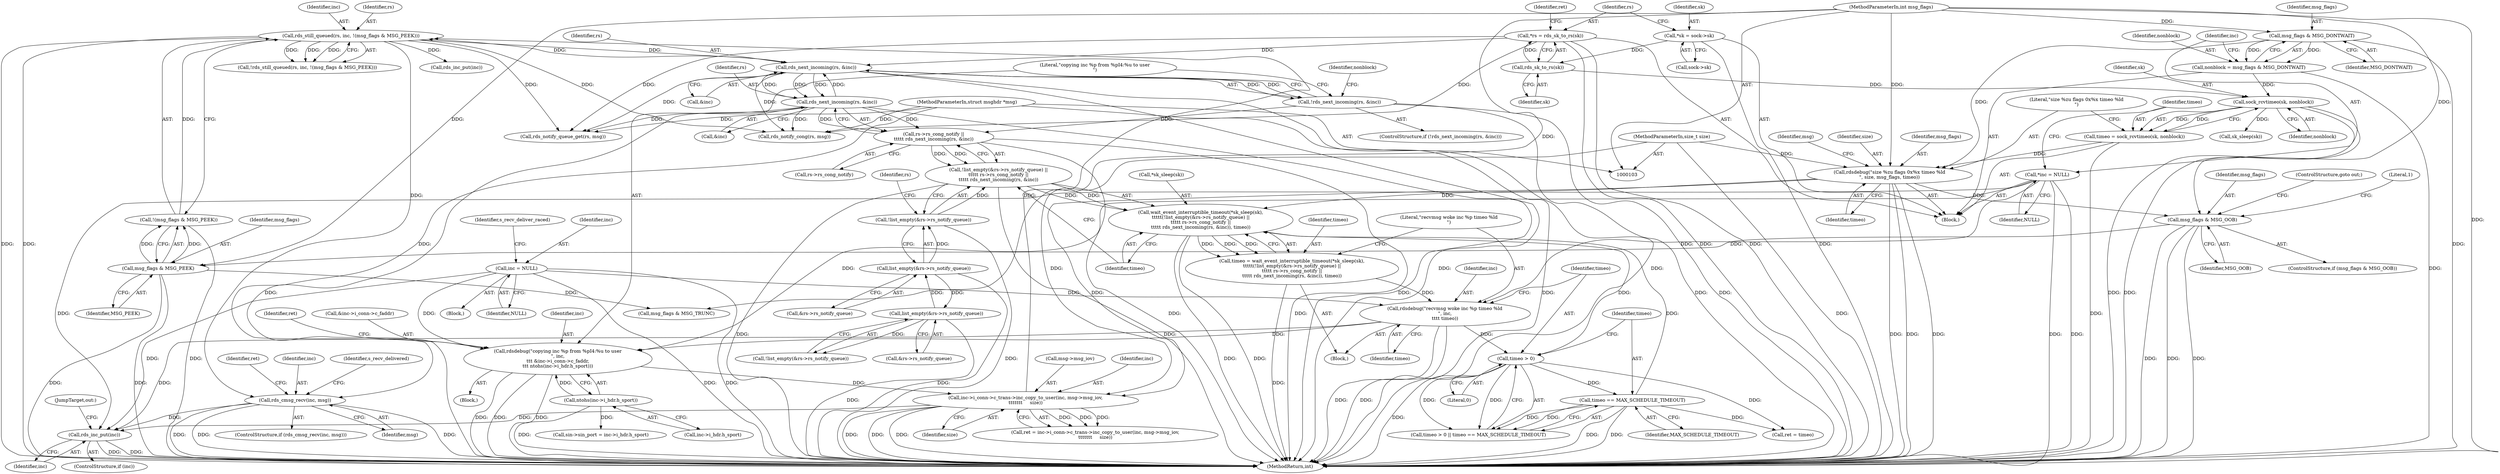 digraph "0_linux_06b6a1cf6e776426766298d055bb3991957d90a7@API" {
"1000321" [label="(Call,rds_cmsg_recv(inc, msg))"];
"1000277" [label="(Call,rds_still_queued(rs, inc, !(msg_flags & MSG_PEEK)))"];
"1000187" [label="(Call,rds_next_incoming(rs, &inc))"];
"1000217" [label="(Call,rds_next_incoming(rs, &inc))"];
"1000117" [label="(Call,*rs = rds_sk_to_rs(sk))"];
"1000119" [label="(Call,rds_sk_to_rs(sk))"];
"1000111" [label="(Call,*sk = sock->sk)"];
"1000264" [label="(Call,inc->i_conn->c_trans->inc_copy_to_user(inc, msg->msg_iov,\n\t\t\t\t\t\t\t     size))"];
"1000247" [label="(Call,rdsdebug(\"copying inc %p from %pI4:%u to user\n\", inc,\n\t\t\t &inc->i_conn->c_faddr,\n\t\t\t ntohs(inc->i_hdr.h_sport)))"];
"1000134" [label="(Call,*inc = NULL)"];
"1000287" [label="(Call,inc = NULL)"];
"1000222" [label="(Call,rdsdebug(\"recvmsg woke inc %p timeo %ld\n\", inc,\n\t\t\t\t timeo))"];
"1000200" [label="(Call,timeo = wait_event_interruptible_timeout(*sk_sleep(sk),\n\t\t\t\t\t(!list_empty(&rs->rs_notify_queue) ||\n\t\t\t\t\t rs->rs_cong_notify ||\n\t\t\t\t\t rds_next_incoming(rs, &inc)), timeo))"];
"1000202" [label="(Call,wait_event_interruptible_timeout(*sk_sleep(sk),\n\t\t\t\t\t(!list_empty(&rs->rs_notify_queue) ||\n\t\t\t\t\t rs->rs_cong_notify ||\n\t\t\t\t\t rds_next_incoming(rs, &inc)), timeo))"];
"1000206" [label="(Call,!list_empty(&rs->rs_notify_queue) ||\n\t\t\t\t\t rs->rs_cong_notify ||\n\t\t\t\t\t rds_next_incoming(rs, &inc))"];
"1000207" [label="(Call,!list_empty(&rs->rs_notify_queue))"];
"1000208" [label="(Call,list_empty(&rs->rs_notify_queue))"];
"1000162" [label="(Call,list_empty(&rs->rs_notify_queue))"];
"1000213" [label="(Call,rs->rs_cong_notify ||\n\t\t\t\t\t rds_next_incoming(rs, &inc))"];
"1000186" [label="(Call,!rds_next_incoming(rs, &inc))"];
"1000228" [label="(Call,timeo > 0)"];
"1000231" [label="(Call,timeo == MAX_SCHEDULE_TIMEOUT)"];
"1000142" [label="(Call,rdsdebug(\"size %zu flags 0x%x timeo %ld\n\", size, msg_flags, timeo))"];
"1000107" [label="(MethodParameterIn,size_t size)"];
"1000129" [label="(Call,msg_flags & MSG_DONTWAIT)"];
"1000108" [label="(MethodParameterIn,int msg_flags)"];
"1000137" [label="(Call,timeo = sock_rcvtimeo(sk, nonblock))"];
"1000139" [label="(Call,sock_rcvtimeo(sk, nonblock))"];
"1000127" [label="(Call,nonblock = msg_flags & MSG_DONTWAIT)"];
"1000256" [label="(Call,ntohs(inc->i_hdr.h_sport))"];
"1000280" [label="(Call,!(msg_flags & MSG_PEEK))"];
"1000281" [label="(Call,msg_flags & MSG_PEEK)"];
"1000153" [label="(Call,msg_flags & MSG_OOB)"];
"1000106" [label="(MethodParameterIn,struct msghdr *msg)"];
"1000384" [label="(Call,rds_inc_put(inc))"];
"1000204" [label="(Call,sk_sleep(sk))"];
"1000276" [label="(Call,!rds_still_queued(rs, inc, !(msg_flags & MSG_PEEK)))"];
"1000225" [label="(Identifier,timeo)"];
"1000382" [label="(ControlStructure,if (inc))"];
"1000281" [label="(Call,msg_flags & MSG_PEEK)"];
"1000113" [label="(Call,sock->sk)"];
"1000130" [label="(Identifier,msg_flags)"];
"1000162" [label="(Call,list_empty(&rs->rs_notify_queue))"];
"1000248" [label="(Literal,\"copying inc %p from %pI4:%u to user\n\")"];
"1000219" [label="(Call,&inc)"];
"1000215" [label="(Identifier,rs)"];
"1000131" [label="(Identifier,MSG_DONTWAIT)"];
"1000137" [label="(Call,timeo = sock_rcvtimeo(sk, nonblock))"];
"1000263" [label="(Identifier,ret)"];
"1000280" [label="(Call,!(msg_flags & MSG_PEEK))"];
"1000188" [label="(Identifier,rs)"];
"1000181" [label="(Call,rds_notify_cong(rs, msg))"];
"1000262" [label="(Call,ret = inc->i_conn->c_trans->inc_copy_to_user(inc, msg->msg_iov,\n\t\t\t\t\t\t\t     size))"];
"1000321" [label="(Call,rds_cmsg_recv(inc, msg))"];
"1000256" [label="(Call,ntohs(inc->i_hdr.h_sport))"];
"1000384" [label="(Call,rds_inc_put(inc))"];
"1000285" [label="(Call,rds_inc_put(inc))"];
"1000224" [label="(Identifier,inc)"];
"1000154" [label="(Identifier,msg_flags)"];
"1000320" [label="(ControlStructure,if (rds_cmsg_recv(inc, msg)))"];
"1000152" [label="(ControlStructure,if (msg_flags & MSG_OOB))"];
"1000331" [label="(Identifier,s_recv_delivered)"];
"1000207" [label="(Call,!list_empty(&rs->rs_notify_queue))"];
"1000222" [label="(Call,rdsdebug(\"recvmsg woke inc %p timeo %ld\n\", inc,\n\t\t\t\t timeo))"];
"1000247" [label="(Call,rdsdebug(\"copying inc %p from %pI4:%u to user\n\", inc,\n\t\t\t &inc->i_conn->c_faddr,\n\t\t\t ntohs(inc->i_hdr.h_sport)))"];
"1000279" [label="(Identifier,inc)"];
"1000289" [label="(Identifier,NULL)"];
"1000193" [label="(Identifier,nonblock)"];
"1000107" [label="(MethodParameterIn,size_t size)"];
"1000326" [label="(Identifier,ret)"];
"1000145" [label="(Identifier,msg_flags)"];
"1000106" [label="(MethodParameterIn,struct msghdr *msg)"];
"1000146" [label="(Identifier,timeo)"];
"1000161" [label="(Call,!list_empty(&rs->rs_notify_queue))"];
"1000304" [label="(Call,msg_flags & MSG_TRUNC)"];
"1000156" [label="(ControlStructure,goto out;)"];
"1000111" [label="(Call,*sk = sock->sk)"];
"1000269" [label="(Identifier,size)"];
"1000227" [label="(Call,timeo > 0 || timeo == MAX_SCHEDULE_TIMEOUT)"];
"1000149" [label="(Identifier,msg)"];
"1000139" [label="(Call,sock_rcvtimeo(sk, nonblock))"];
"1000163" [label="(Call,&rs->rs_notify_queue)"];
"1000155" [label="(Identifier,MSG_OOB)"];
"1000108" [label="(MethodParameterIn,int msg_flags)"];
"1000250" [label="(Call,&inc->i_conn->c_faddr)"];
"1000203" [label="(Call,*sk_sleep(sk))"];
"1000191" [label="(Block,)"];
"1000278" [label="(Identifier,rs)"];
"1000206" [label="(Call,!list_empty(&rs->rs_notify_queue) ||\n\t\t\t\t\t rs->rs_cong_notify ||\n\t\t\t\t\t rds_next_incoming(rs, &inc))"];
"1000153" [label="(Call,msg_flags & MSG_OOB)"];
"1000228" [label="(Call,timeo > 0)"];
"1000277" [label="(Call,rds_still_queued(rs, inc, !(msg_flags & MSG_PEEK)))"];
"1000230" [label="(Literal,0)"];
"1000187" [label="(Call,rds_next_incoming(rs, &inc))"];
"1000124" [label="(Identifier,ret)"];
"1000233" [label="(Identifier,MAX_SCHEDULE_TIMEOUT)"];
"1000282" [label="(Identifier,msg_flags)"];
"1000158" [label="(Literal,1)"];
"1000232" [label="(Identifier,timeo)"];
"1000112" [label="(Identifier,sk)"];
"1000218" [label="(Identifier,rs)"];
"1000221" [label="(Identifier,timeo)"];
"1000140" [label="(Identifier,sk)"];
"1000266" [label="(Call,msg->msg_iov)"];
"1000235" [label="(Call,ret = timeo)"];
"1000129" [label="(Call,msg_flags & MSG_DONTWAIT)"];
"1000118" [label="(Identifier,rs)"];
"1000135" [label="(Identifier,inc)"];
"1000200" [label="(Call,timeo = wait_event_interruptible_timeout(*sk_sleep(sk),\n\t\t\t\t\t(!list_empty(&rs->rs_notify_queue) ||\n\t\t\t\t\t rs->rs_cong_notify ||\n\t\t\t\t\t rds_next_incoming(rs, &inc)), timeo))"];
"1000209" [label="(Call,&rs->rs_notify_queue)"];
"1000214" [label="(Call,rs->rs_cong_notify)"];
"1000136" [label="(Identifier,NULL)"];
"1000249" [label="(Identifier,inc)"];
"1000119" [label="(Call,rds_sk_to_rs(sk))"];
"1000144" [label="(Identifier,size)"];
"1000120" [label="(Identifier,sk)"];
"1000264" [label="(Call,inc->i_conn->c_trans->inc_copy_to_user(inc, msg->msg_iov,\n\t\t\t\t\t\t\t     size))"];
"1000117" [label="(Call,*rs = rds_sk_to_rs(sk))"];
"1000229" [label="(Identifier,timeo)"];
"1000143" [label="(Literal,\"size %zu flags 0x%x timeo %ld\n\")"];
"1000170" [label="(Call,rds_notify_queue_get(rs, msg))"];
"1000389" [label="(MethodReturn,int)"];
"1000186" [label="(Call,!rds_next_incoming(rs, &inc))"];
"1000128" [label="(Identifier,nonblock)"];
"1000283" [label="(Identifier,MSG_PEEK)"];
"1000138" [label="(Identifier,timeo)"];
"1000223" [label="(Literal,\"recvmsg woke inc %p timeo %ld\n\")"];
"1000208" [label="(Call,list_empty(&rs->rs_notify_queue))"];
"1000322" [label="(Identifier,inc)"];
"1000185" [label="(ControlStructure,if (!rds_next_incoming(rs, &inc)))"];
"1000231" [label="(Call,timeo == MAX_SCHEDULE_TIMEOUT)"];
"1000201" [label="(Identifier,timeo)"];
"1000291" [label="(Identifier,s_recv_deliver_raced)"];
"1000265" [label="(Identifier,inc)"];
"1000202" [label="(Call,wait_event_interruptible_timeout(*sk_sleep(sk),\n\t\t\t\t\t(!list_empty(&rs->rs_notify_queue) ||\n\t\t\t\t\t rs->rs_cong_notify ||\n\t\t\t\t\t rds_next_incoming(rs, &inc)), timeo))"];
"1000386" [label="(JumpTarget,out:)"];
"1000323" [label="(Identifier,msg)"];
"1000284" [label="(Block,)"];
"1000159" [label="(Block,)"];
"1000142" [label="(Call,rdsdebug(\"size %zu flags 0x%x timeo %ld\n\", size, msg_flags, timeo))"];
"1000217" [label="(Call,rds_next_incoming(rs, &inc))"];
"1000213" [label="(Call,rs->rs_cong_notify ||\n\t\t\t\t\t rds_next_incoming(rs, &inc))"];
"1000109" [label="(Block,)"];
"1000127" [label="(Call,nonblock = msg_flags & MSG_DONTWAIT)"];
"1000347" [label="(Call,sin->sin_port = inc->i_hdr.h_sport)"];
"1000141" [label="(Identifier,nonblock)"];
"1000257" [label="(Call,inc->i_hdr.h_sport)"];
"1000189" [label="(Call,&inc)"];
"1000385" [label="(Identifier,inc)"];
"1000287" [label="(Call,inc = NULL)"];
"1000288" [label="(Identifier,inc)"];
"1000134" [label="(Call,*inc = NULL)"];
"1000321" -> "1000320"  [label="AST: "];
"1000321" -> "1000323"  [label="CFG: "];
"1000322" -> "1000321"  [label="AST: "];
"1000323" -> "1000321"  [label="AST: "];
"1000326" -> "1000321"  [label="CFG: "];
"1000331" -> "1000321"  [label="CFG: "];
"1000321" -> "1000389"  [label="DDG: "];
"1000321" -> "1000389"  [label="DDG: "];
"1000321" -> "1000389"  [label="DDG: "];
"1000277" -> "1000321"  [label="DDG: "];
"1000106" -> "1000321"  [label="DDG: "];
"1000321" -> "1000384"  [label="DDG: "];
"1000277" -> "1000276"  [label="AST: "];
"1000277" -> "1000280"  [label="CFG: "];
"1000278" -> "1000277"  [label="AST: "];
"1000279" -> "1000277"  [label="AST: "];
"1000280" -> "1000277"  [label="AST: "];
"1000276" -> "1000277"  [label="CFG: "];
"1000277" -> "1000389"  [label="DDG: "];
"1000277" -> "1000389"  [label="DDG: "];
"1000277" -> "1000170"  [label="DDG: "];
"1000277" -> "1000181"  [label="DDG: "];
"1000277" -> "1000187"  [label="DDG: "];
"1000277" -> "1000276"  [label="DDG: "];
"1000277" -> "1000276"  [label="DDG: "];
"1000277" -> "1000276"  [label="DDG: "];
"1000187" -> "1000277"  [label="DDG: "];
"1000264" -> "1000277"  [label="DDG: "];
"1000280" -> "1000277"  [label="DDG: "];
"1000277" -> "1000285"  [label="DDG: "];
"1000187" -> "1000186"  [label="AST: "];
"1000187" -> "1000189"  [label="CFG: "];
"1000188" -> "1000187"  [label="AST: "];
"1000189" -> "1000187"  [label="AST: "];
"1000186" -> "1000187"  [label="CFG: "];
"1000187" -> "1000389"  [label="DDG: "];
"1000187" -> "1000389"  [label="DDG: "];
"1000187" -> "1000170"  [label="DDG: "];
"1000187" -> "1000181"  [label="DDG: "];
"1000187" -> "1000186"  [label="DDG: "];
"1000187" -> "1000186"  [label="DDG: "];
"1000217" -> "1000187"  [label="DDG: "];
"1000217" -> "1000187"  [label="DDG: "];
"1000117" -> "1000187"  [label="DDG: "];
"1000187" -> "1000217"  [label="DDG: "];
"1000187" -> "1000217"  [label="DDG: "];
"1000217" -> "1000213"  [label="AST: "];
"1000217" -> "1000219"  [label="CFG: "];
"1000218" -> "1000217"  [label="AST: "];
"1000219" -> "1000217"  [label="AST: "];
"1000213" -> "1000217"  [label="CFG: "];
"1000217" -> "1000389"  [label="DDG: "];
"1000217" -> "1000389"  [label="DDG: "];
"1000217" -> "1000170"  [label="DDG: "];
"1000217" -> "1000181"  [label="DDG: "];
"1000217" -> "1000213"  [label="DDG: "];
"1000217" -> "1000213"  [label="DDG: "];
"1000117" -> "1000109"  [label="AST: "];
"1000117" -> "1000119"  [label="CFG: "];
"1000118" -> "1000117"  [label="AST: "];
"1000119" -> "1000117"  [label="AST: "];
"1000124" -> "1000117"  [label="CFG: "];
"1000117" -> "1000389"  [label="DDG: "];
"1000117" -> "1000389"  [label="DDG: "];
"1000119" -> "1000117"  [label="DDG: "];
"1000117" -> "1000170"  [label="DDG: "];
"1000117" -> "1000181"  [label="DDG: "];
"1000119" -> "1000120"  [label="CFG: "];
"1000120" -> "1000119"  [label="AST: "];
"1000111" -> "1000119"  [label="DDG: "];
"1000119" -> "1000139"  [label="DDG: "];
"1000111" -> "1000109"  [label="AST: "];
"1000111" -> "1000113"  [label="CFG: "];
"1000112" -> "1000111"  [label="AST: "];
"1000113" -> "1000111"  [label="AST: "];
"1000118" -> "1000111"  [label="CFG: "];
"1000111" -> "1000389"  [label="DDG: "];
"1000264" -> "1000262"  [label="AST: "];
"1000264" -> "1000269"  [label="CFG: "];
"1000265" -> "1000264"  [label="AST: "];
"1000266" -> "1000264"  [label="AST: "];
"1000269" -> "1000264"  [label="AST: "];
"1000262" -> "1000264"  [label="CFG: "];
"1000264" -> "1000389"  [label="DDG: "];
"1000264" -> "1000389"  [label="DDG: "];
"1000264" -> "1000389"  [label="DDG: "];
"1000264" -> "1000262"  [label="DDG: "];
"1000264" -> "1000262"  [label="DDG: "];
"1000264" -> "1000262"  [label="DDG: "];
"1000247" -> "1000264"  [label="DDG: "];
"1000142" -> "1000264"  [label="DDG: "];
"1000107" -> "1000264"  [label="DDG: "];
"1000264" -> "1000384"  [label="DDG: "];
"1000247" -> "1000159"  [label="AST: "];
"1000247" -> "1000256"  [label="CFG: "];
"1000248" -> "1000247"  [label="AST: "];
"1000249" -> "1000247"  [label="AST: "];
"1000250" -> "1000247"  [label="AST: "];
"1000256" -> "1000247"  [label="AST: "];
"1000263" -> "1000247"  [label="CFG: "];
"1000247" -> "1000389"  [label="DDG: "];
"1000247" -> "1000389"  [label="DDG: "];
"1000247" -> "1000389"  [label="DDG: "];
"1000134" -> "1000247"  [label="DDG: "];
"1000287" -> "1000247"  [label="DDG: "];
"1000222" -> "1000247"  [label="DDG: "];
"1000256" -> "1000247"  [label="DDG: "];
"1000134" -> "1000109"  [label="AST: "];
"1000134" -> "1000136"  [label="CFG: "];
"1000135" -> "1000134"  [label="AST: "];
"1000136" -> "1000134"  [label="AST: "];
"1000138" -> "1000134"  [label="CFG: "];
"1000134" -> "1000389"  [label="DDG: "];
"1000134" -> "1000389"  [label="DDG: "];
"1000134" -> "1000222"  [label="DDG: "];
"1000134" -> "1000384"  [label="DDG: "];
"1000287" -> "1000284"  [label="AST: "];
"1000287" -> "1000289"  [label="CFG: "];
"1000288" -> "1000287"  [label="AST: "];
"1000289" -> "1000287"  [label="AST: "];
"1000291" -> "1000287"  [label="CFG: "];
"1000287" -> "1000389"  [label="DDG: "];
"1000287" -> "1000389"  [label="DDG: "];
"1000287" -> "1000222"  [label="DDG: "];
"1000287" -> "1000384"  [label="DDG: "];
"1000222" -> "1000191"  [label="AST: "];
"1000222" -> "1000225"  [label="CFG: "];
"1000223" -> "1000222"  [label="AST: "];
"1000224" -> "1000222"  [label="AST: "];
"1000225" -> "1000222"  [label="AST: "];
"1000229" -> "1000222"  [label="CFG: "];
"1000222" -> "1000389"  [label="DDG: "];
"1000222" -> "1000389"  [label="DDG: "];
"1000200" -> "1000222"  [label="DDG: "];
"1000222" -> "1000228"  [label="DDG: "];
"1000222" -> "1000384"  [label="DDG: "];
"1000200" -> "1000191"  [label="AST: "];
"1000200" -> "1000202"  [label="CFG: "];
"1000201" -> "1000200"  [label="AST: "];
"1000202" -> "1000200"  [label="AST: "];
"1000223" -> "1000200"  [label="CFG: "];
"1000200" -> "1000389"  [label="DDG: "];
"1000202" -> "1000200"  [label="DDG: "];
"1000202" -> "1000200"  [label="DDG: "];
"1000202" -> "1000200"  [label="DDG: "];
"1000202" -> "1000221"  [label="CFG: "];
"1000203" -> "1000202"  [label="AST: "];
"1000206" -> "1000202"  [label="AST: "];
"1000221" -> "1000202"  [label="AST: "];
"1000202" -> "1000389"  [label="DDG: "];
"1000202" -> "1000389"  [label="DDG: "];
"1000206" -> "1000202"  [label="DDG: "];
"1000206" -> "1000202"  [label="DDG: "];
"1000228" -> "1000202"  [label="DDG: "];
"1000231" -> "1000202"  [label="DDG: "];
"1000142" -> "1000202"  [label="DDG: "];
"1000206" -> "1000207"  [label="CFG: "];
"1000206" -> "1000213"  [label="CFG: "];
"1000207" -> "1000206"  [label="AST: "];
"1000213" -> "1000206"  [label="AST: "];
"1000221" -> "1000206"  [label="CFG: "];
"1000206" -> "1000389"  [label="DDG: "];
"1000206" -> "1000389"  [label="DDG: "];
"1000207" -> "1000206"  [label="DDG: "];
"1000213" -> "1000206"  [label="DDG: "];
"1000213" -> "1000206"  [label="DDG: "];
"1000207" -> "1000208"  [label="CFG: "];
"1000208" -> "1000207"  [label="AST: "];
"1000215" -> "1000207"  [label="CFG: "];
"1000207" -> "1000389"  [label="DDG: "];
"1000208" -> "1000207"  [label="DDG: "];
"1000208" -> "1000209"  [label="CFG: "];
"1000209" -> "1000208"  [label="AST: "];
"1000208" -> "1000389"  [label="DDG: "];
"1000208" -> "1000162"  [label="DDG: "];
"1000162" -> "1000208"  [label="DDG: "];
"1000162" -> "1000161"  [label="AST: "];
"1000162" -> "1000163"  [label="CFG: "];
"1000163" -> "1000162"  [label="AST: "];
"1000161" -> "1000162"  [label="CFG: "];
"1000162" -> "1000389"  [label="DDG: "];
"1000162" -> "1000161"  [label="DDG: "];
"1000213" -> "1000214"  [label="CFG: "];
"1000214" -> "1000213"  [label="AST: "];
"1000213" -> "1000389"  [label="DDG: "];
"1000213" -> "1000389"  [label="DDG: "];
"1000186" -> "1000213"  [label="DDG: "];
"1000186" -> "1000185"  [label="AST: "];
"1000193" -> "1000186"  [label="CFG: "];
"1000248" -> "1000186"  [label="CFG: "];
"1000186" -> "1000389"  [label="DDG: "];
"1000186" -> "1000389"  [label="DDG: "];
"1000228" -> "1000227"  [label="AST: "];
"1000228" -> "1000230"  [label="CFG: "];
"1000229" -> "1000228"  [label="AST: "];
"1000230" -> "1000228"  [label="AST: "];
"1000232" -> "1000228"  [label="CFG: "];
"1000227" -> "1000228"  [label="CFG: "];
"1000228" -> "1000389"  [label="DDG: "];
"1000228" -> "1000227"  [label="DDG: "];
"1000228" -> "1000227"  [label="DDG: "];
"1000228" -> "1000231"  [label="DDG: "];
"1000228" -> "1000235"  [label="DDG: "];
"1000231" -> "1000227"  [label="AST: "];
"1000231" -> "1000233"  [label="CFG: "];
"1000232" -> "1000231"  [label="AST: "];
"1000233" -> "1000231"  [label="AST: "];
"1000227" -> "1000231"  [label="CFG: "];
"1000231" -> "1000389"  [label="DDG: "];
"1000231" -> "1000389"  [label="DDG: "];
"1000231" -> "1000227"  [label="DDG: "];
"1000231" -> "1000227"  [label="DDG: "];
"1000231" -> "1000235"  [label="DDG: "];
"1000142" -> "1000109"  [label="AST: "];
"1000142" -> "1000146"  [label="CFG: "];
"1000143" -> "1000142"  [label="AST: "];
"1000144" -> "1000142"  [label="AST: "];
"1000145" -> "1000142"  [label="AST: "];
"1000146" -> "1000142"  [label="AST: "];
"1000149" -> "1000142"  [label="CFG: "];
"1000142" -> "1000389"  [label="DDG: "];
"1000142" -> "1000389"  [label="DDG: "];
"1000142" -> "1000389"  [label="DDG: "];
"1000107" -> "1000142"  [label="DDG: "];
"1000129" -> "1000142"  [label="DDG: "];
"1000108" -> "1000142"  [label="DDG: "];
"1000137" -> "1000142"  [label="DDG: "];
"1000142" -> "1000153"  [label="DDG: "];
"1000107" -> "1000103"  [label="AST: "];
"1000107" -> "1000389"  [label="DDG: "];
"1000129" -> "1000127"  [label="AST: "];
"1000129" -> "1000131"  [label="CFG: "];
"1000130" -> "1000129"  [label="AST: "];
"1000131" -> "1000129"  [label="AST: "];
"1000127" -> "1000129"  [label="CFG: "];
"1000129" -> "1000389"  [label="DDG: "];
"1000129" -> "1000127"  [label="DDG: "];
"1000129" -> "1000127"  [label="DDG: "];
"1000108" -> "1000129"  [label="DDG: "];
"1000108" -> "1000103"  [label="AST: "];
"1000108" -> "1000389"  [label="DDG: "];
"1000108" -> "1000153"  [label="DDG: "];
"1000108" -> "1000281"  [label="DDG: "];
"1000108" -> "1000304"  [label="DDG: "];
"1000137" -> "1000109"  [label="AST: "];
"1000137" -> "1000139"  [label="CFG: "];
"1000138" -> "1000137"  [label="AST: "];
"1000139" -> "1000137"  [label="AST: "];
"1000143" -> "1000137"  [label="CFG: "];
"1000137" -> "1000389"  [label="DDG: "];
"1000139" -> "1000137"  [label="DDG: "];
"1000139" -> "1000137"  [label="DDG: "];
"1000139" -> "1000141"  [label="CFG: "];
"1000140" -> "1000139"  [label="AST: "];
"1000141" -> "1000139"  [label="AST: "];
"1000139" -> "1000389"  [label="DDG: "];
"1000139" -> "1000389"  [label="DDG: "];
"1000127" -> "1000139"  [label="DDG: "];
"1000139" -> "1000204"  [label="DDG: "];
"1000127" -> "1000109"  [label="AST: "];
"1000128" -> "1000127"  [label="AST: "];
"1000135" -> "1000127"  [label="CFG: "];
"1000127" -> "1000389"  [label="DDG: "];
"1000256" -> "1000257"  [label="CFG: "];
"1000257" -> "1000256"  [label="AST: "];
"1000256" -> "1000389"  [label="DDG: "];
"1000256" -> "1000347"  [label="DDG: "];
"1000280" -> "1000281"  [label="CFG: "];
"1000281" -> "1000280"  [label="AST: "];
"1000280" -> "1000389"  [label="DDG: "];
"1000281" -> "1000280"  [label="DDG: "];
"1000281" -> "1000280"  [label="DDG: "];
"1000281" -> "1000283"  [label="CFG: "];
"1000282" -> "1000281"  [label="AST: "];
"1000283" -> "1000281"  [label="AST: "];
"1000281" -> "1000389"  [label="DDG: "];
"1000281" -> "1000389"  [label="DDG: "];
"1000153" -> "1000281"  [label="DDG: "];
"1000281" -> "1000304"  [label="DDG: "];
"1000153" -> "1000152"  [label="AST: "];
"1000153" -> "1000155"  [label="CFG: "];
"1000154" -> "1000153"  [label="AST: "];
"1000155" -> "1000153"  [label="AST: "];
"1000156" -> "1000153"  [label="CFG: "];
"1000158" -> "1000153"  [label="CFG: "];
"1000153" -> "1000389"  [label="DDG: "];
"1000153" -> "1000389"  [label="DDG: "];
"1000153" -> "1000389"  [label="DDG: "];
"1000106" -> "1000103"  [label="AST: "];
"1000106" -> "1000389"  [label="DDG: "];
"1000106" -> "1000170"  [label="DDG: "];
"1000106" -> "1000181"  [label="DDG: "];
"1000384" -> "1000382"  [label="AST: "];
"1000384" -> "1000385"  [label="CFG: "];
"1000385" -> "1000384"  [label="AST: "];
"1000386" -> "1000384"  [label="CFG: "];
"1000384" -> "1000389"  [label="DDG: "];
"1000384" -> "1000389"  [label="DDG: "];
}
